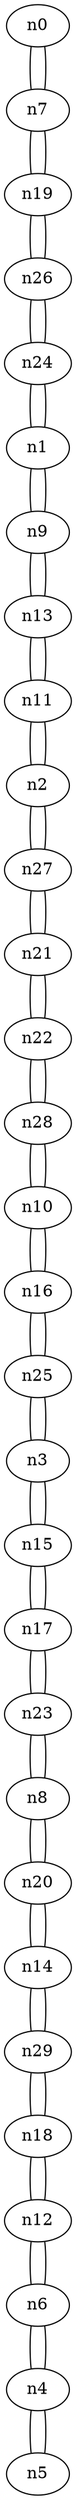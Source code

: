 graph {
n0;
n1;
n2;
n3;
n4;
n5;
n6;
n7;
n8;
n9;
n10;
n11;
n12;
n13;
n14;
n15;
n16;
n17;
n18;
n19;
n20;
n21;
n22;
n23;
n24;
n25;
n26;
n27;
n28;
n29;
n0 -- n7;
n1 -- n9;
n1 -- n24;
n2 -- n27;
n2 -- n11;
n3 -- n15;
n3 -- n25;
n4 -- n6;
n4 -- n5;
n5 -- n4;
n6 -- n12;
n6 -- n4;
n7 -- n0;
n7 -- n19;
n8 -- n23;
n8 -- n20;
n9 -- n13;
n9 -- n1;
n10 -- n16;
n10 -- n28;
n11 -- n13;
n11 -- n2;
n12 -- n6;
n12 -- n18;
n13 -- n9;
n13 -- n11;
n14 -- n29;
n14 -- n20;
n15 -- n17;
n15 -- n3;
n16 -- n10;
n16 -- n25;
n17 -- n15;
n17 -- n23;
n18 -- n29;
n18 -- n12;
n19 -- n7;
n19 -- n26;
n20 -- n14;
n20 -- n8;
n21 -- n27;
n21 -- n22;
n22 -- n28;
n22 -- n21;
n23 -- n17;
n23 -- n8;
n24 -- n1;
n24 -- n26;
n25 -- n16;
n25 -- n3;
n26 -- n19;
n26 -- n24;
n27 -- n2;
n27 -- n21;
n28 -- n10;
n28 -- n22;
n29 -- n14;
n29 -- n18;
}
